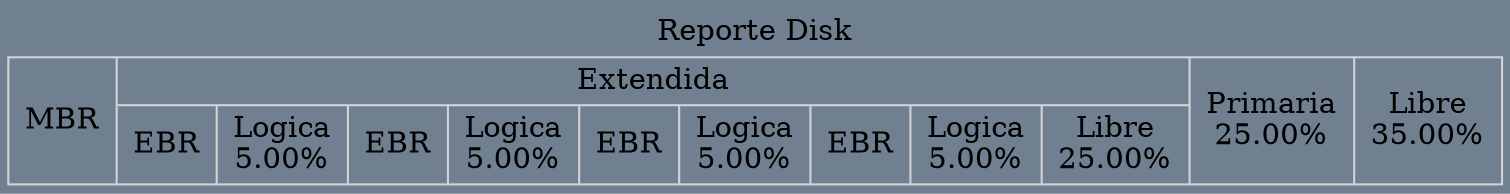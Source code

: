 digraph grid {bgcolor="slategrey" label=" Reporte Disk "layout=dot labelloc = "t"edge [weigth=1000 style=dashed color=red4 dir = "both" arrowtail="open" arrowhead="open"]node[shape=record, color=lightgrey]a0[label="MBR|{Extendida|{EBR|Logica\n5.00%\n|EBR|Logica\n5.00%\n|EBR|Logica\n5.00%\n|EBR|Logica\n5.00%\n|Libre\n25.00%\n}}|Primaria\n25.00%\n|Libre\n35.00%\n"];
}
